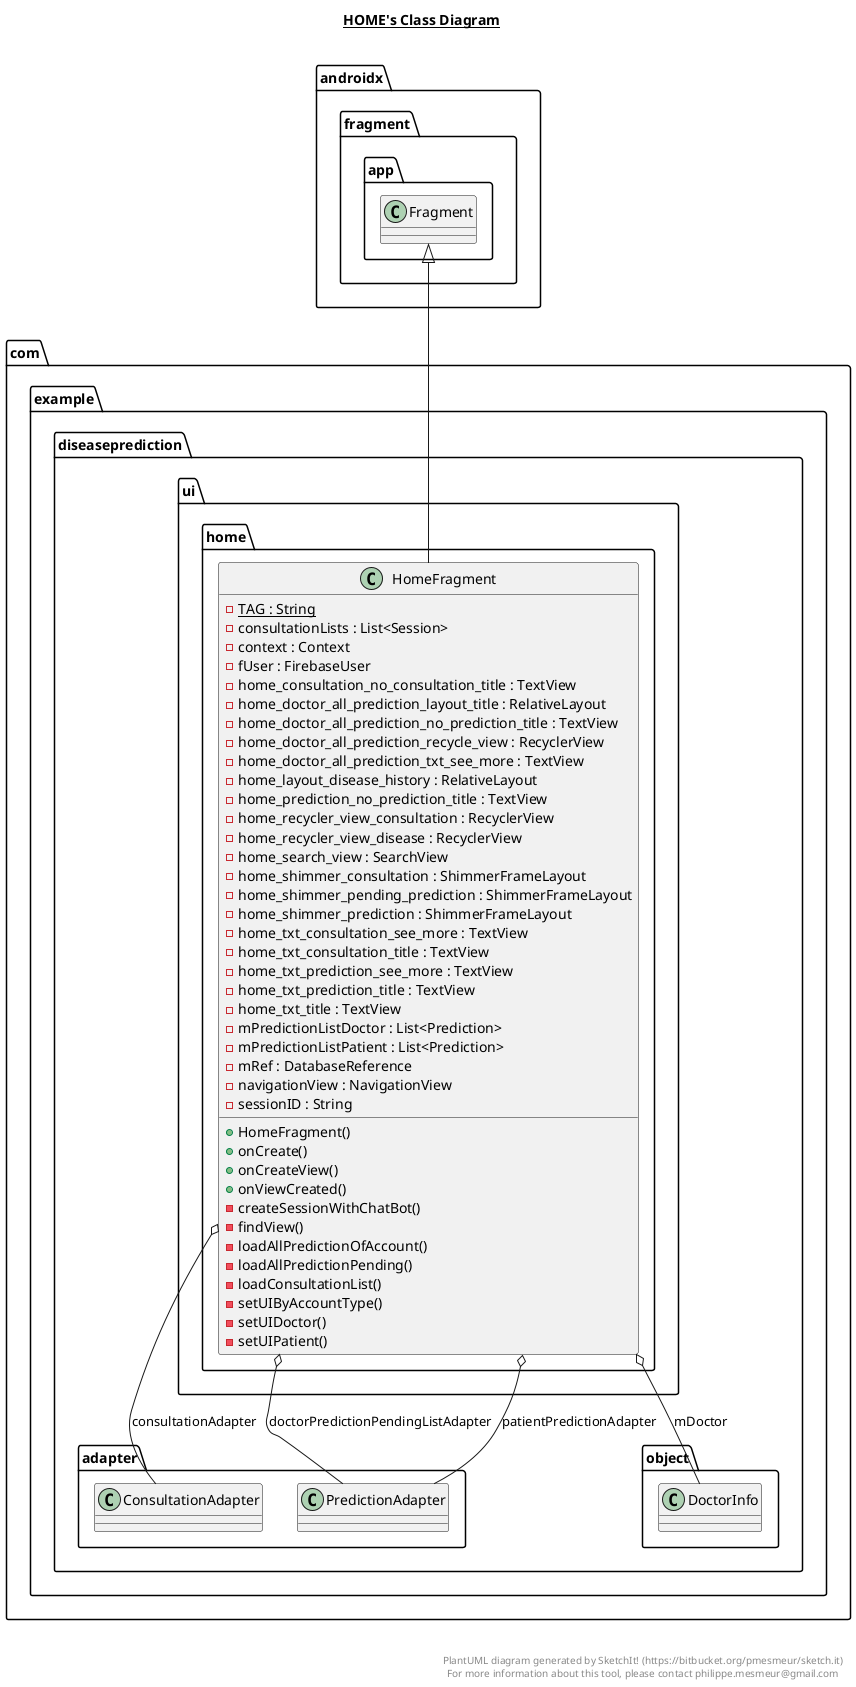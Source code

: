 @startuml

title __HOME's Class Diagram__\n

  namespace com.example.diseaseprediction {
    namespace ui.home {
      class com.example.diseaseprediction.ui.home.HomeFragment {
          {static} - TAG : String
          - consultationLists : List<Session>
          - context : Context
          - fUser : FirebaseUser
          - home_consultation_no_consultation_title : TextView
          - home_doctor_all_prediction_layout_title : RelativeLayout
          - home_doctor_all_prediction_no_prediction_title : TextView
          - home_doctor_all_prediction_recycle_view : RecyclerView
          - home_doctor_all_prediction_txt_see_more : TextView
          - home_layout_disease_history : RelativeLayout
          - home_prediction_no_prediction_title : TextView
          - home_recycler_view_consultation : RecyclerView
          - home_recycler_view_disease : RecyclerView
          - home_search_view : SearchView
          - home_shimmer_consultation : ShimmerFrameLayout
          - home_shimmer_pending_prediction : ShimmerFrameLayout
          - home_shimmer_prediction : ShimmerFrameLayout
          - home_txt_consultation_see_more : TextView
          - home_txt_consultation_title : TextView
          - home_txt_prediction_see_more : TextView
          - home_txt_prediction_title : TextView
          - home_txt_title : TextView
          - mPredictionListDoctor : List<Prediction>
          - mPredictionListPatient : List<Prediction>
          - mRef : DatabaseReference
          - navigationView : NavigationView
          - sessionID : String
          + HomeFragment()
          + onCreate()
          + onCreateView()
          + onViewCreated()
          - createSessionWithChatBot()
          - findView()
          - loadAllPredictionOfAccount()
          - loadAllPredictionPending()
          - loadConsultationList()
          - setUIByAccountType()
          - setUIDoctor()
          - setUIPatient()
      }
    }
  }
  

  com.example.diseaseprediction.ui.home.HomeFragment -up-|> androidx.fragment.app.Fragment
  com.example.diseaseprediction.ui.home.HomeFragment o-- com.example.diseaseprediction.adapter.ConsultationAdapter : consultationAdapter
  com.example.diseaseprediction.ui.home.HomeFragment o-- com.example.diseaseprediction.adapter.PredictionAdapter : doctorPredictionPendingListAdapter
  com.example.diseaseprediction.ui.home.HomeFragment o-- com.example.diseaseprediction.object.DoctorInfo : mDoctor
  com.example.diseaseprediction.ui.home.HomeFragment o-- com.example.diseaseprediction.adapter.PredictionAdapter : patientPredictionAdapter


right footer


PlantUML diagram generated by SketchIt! (https://bitbucket.org/pmesmeur/sketch.it)
For more information about this tool, please contact philippe.mesmeur@gmail.com
endfooter

@enduml
